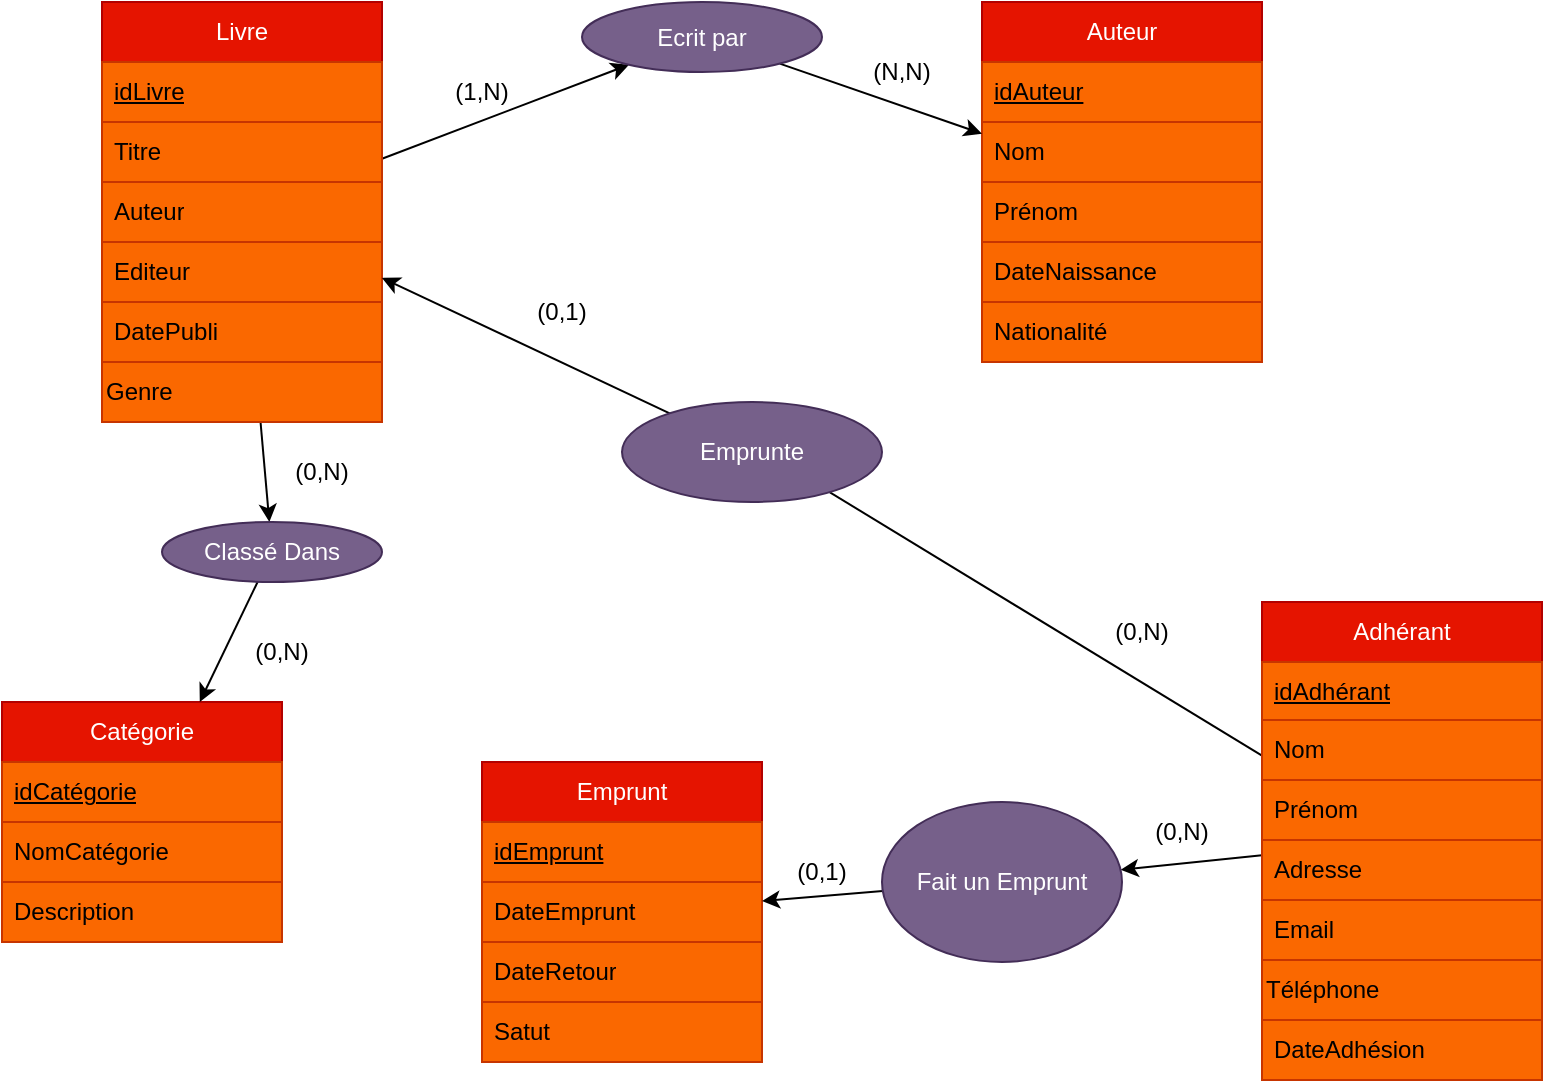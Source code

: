 <mxfile>
    <diagram id="7axsPnlPVa7PNhzHj1en" name="Page-1">
        <mxGraphModel dx="1179" dy="662" grid="1" gridSize="10" guides="1" tooltips="1" connect="1" arrows="1" fold="1" page="1" pageScale="1" pageWidth="850" pageHeight="1100" background="none" math="0" shadow="0">
            <root>
                <mxCell id="0"/>
                <mxCell id="1" parent="0"/>
                <mxCell id="40" style="edgeStyle=none;html=1;" edge="1" parent="1" source="3" target="38">
                    <mxGeometry relative="1" as="geometry"/>
                </mxCell>
                <mxCell id="44" style="edgeStyle=none;html=1;" edge="1" parent="1" source="3" target="43">
                    <mxGeometry relative="1" as="geometry"/>
                </mxCell>
                <mxCell id="3" value="Livre" style="swimlane;fontStyle=0;childLayout=stackLayout;horizontal=1;startSize=30;horizontalStack=0;resizeParent=1;resizeParentMax=0;resizeLast=0;collapsible=1;marginBottom=0;whiteSpace=wrap;html=1;fillColor=#e51400;fontColor=#ffffff;strokeColor=#B20000;" vertex="1" parent="1">
                    <mxGeometry x="110" y="60" width="140" height="210" as="geometry"/>
                </mxCell>
                <mxCell id="4" value="&lt;u&gt;idLivre&lt;/u&gt;" style="text;strokeColor=#C73500;fillColor=#fa6800;align=left;verticalAlign=middle;spacingLeft=4;spacingRight=4;overflow=hidden;points=[[0,0.5],[1,0.5]];portConstraint=eastwest;rotatable=0;whiteSpace=wrap;html=1;fontColor=#000000;" vertex="1" parent="3">
                    <mxGeometry y="30" width="140" height="30" as="geometry"/>
                </mxCell>
                <mxCell id="5" value="Titre&lt;br&gt;" style="text;strokeColor=#C73500;fillColor=#fa6800;align=left;verticalAlign=middle;spacingLeft=4;spacingRight=4;overflow=hidden;points=[[0,0.5],[1,0.5]];portConstraint=eastwest;rotatable=0;whiteSpace=wrap;html=1;fontColor=#000000;" vertex="1" parent="3">
                    <mxGeometry y="60" width="140" height="30" as="geometry"/>
                </mxCell>
                <mxCell id="6" value="Auteur" style="text;strokeColor=#C73500;fillColor=#fa6800;align=left;verticalAlign=middle;spacingLeft=4;spacingRight=4;overflow=hidden;points=[[0,0.5],[1,0.5]];portConstraint=eastwest;rotatable=0;whiteSpace=wrap;html=1;fontColor=#000000;" vertex="1" parent="3">
                    <mxGeometry y="90" width="140" height="30" as="geometry"/>
                </mxCell>
                <mxCell id="7" value="Editeur" style="text;strokeColor=#C73500;fillColor=#fa6800;align=left;verticalAlign=middle;spacingLeft=4;spacingRight=4;overflow=hidden;points=[[0,0.5],[1,0.5]];portConstraint=eastwest;rotatable=0;whiteSpace=wrap;html=1;fontColor=#000000;" vertex="1" parent="3">
                    <mxGeometry y="120" width="140" height="30" as="geometry"/>
                </mxCell>
                <mxCell id="8" value="DatePubli" style="text;strokeColor=#C73500;fillColor=#fa6800;align=left;verticalAlign=middle;spacingLeft=4;spacingRight=4;overflow=hidden;points=[[0,0.5],[1,0.5]];portConstraint=eastwest;rotatable=0;whiteSpace=wrap;html=1;fontColor=#000000;" vertex="1" parent="3">
                    <mxGeometry y="150" width="140" height="30" as="geometry"/>
                </mxCell>
                <mxCell id="9" value="Genre" style="text;strokeColor=#C73500;align=left;fillColor=#fa6800;html=1;verticalAlign=middle;whiteSpace=wrap;rounded=0;fontColor=#000000;" vertex="1" parent="3">
                    <mxGeometry y="180" width="140" height="30" as="geometry"/>
                </mxCell>
                <mxCell id="11" value="Auteur" style="swimlane;fontStyle=0;childLayout=stackLayout;horizontal=1;startSize=30;horizontalStack=0;resizeParent=1;resizeParentMax=0;resizeLast=0;collapsible=1;marginBottom=0;whiteSpace=wrap;html=1;fillColor=#e51400;strokeColor=#B20000;fontColor=#ffffff;" vertex="1" parent="1">
                    <mxGeometry x="550" y="60" width="140" height="180" as="geometry"/>
                </mxCell>
                <mxCell id="12" value="&lt;u&gt;idAuteur&lt;/u&gt;" style="text;strokeColor=#C73500;fillColor=#fa6800;align=left;verticalAlign=middle;spacingLeft=4;spacingRight=4;overflow=hidden;points=[[0,0.5],[1,0.5]];portConstraint=eastwest;rotatable=0;whiteSpace=wrap;html=1;fontColor=#000000;" vertex="1" parent="11">
                    <mxGeometry y="30" width="140" height="30" as="geometry"/>
                </mxCell>
                <mxCell id="13" value="Nom" style="text;strokeColor=#C73500;fillColor=#fa6800;align=left;verticalAlign=middle;spacingLeft=4;spacingRight=4;overflow=hidden;points=[[0,0.5],[1,0.5]];portConstraint=eastwest;rotatable=0;whiteSpace=wrap;html=1;fontColor=#000000;" vertex="1" parent="11">
                    <mxGeometry y="60" width="140" height="30" as="geometry"/>
                </mxCell>
                <mxCell id="14" value="Prénom" style="text;strokeColor=#C73500;fillColor=#fa6800;align=left;verticalAlign=middle;spacingLeft=4;spacingRight=4;overflow=hidden;points=[[0,0.5],[1,0.5]];portConstraint=eastwest;rotatable=0;whiteSpace=wrap;html=1;fontColor=#000000;" vertex="1" parent="11">
                    <mxGeometry y="90" width="140" height="30" as="geometry"/>
                </mxCell>
                <mxCell id="15" value="DateNaissance" style="text;strokeColor=#C73500;fillColor=#fa6800;align=left;verticalAlign=middle;spacingLeft=4;spacingRight=4;overflow=hidden;points=[[0,0.5],[1,0.5]];portConstraint=eastwest;rotatable=0;whiteSpace=wrap;html=1;fontColor=#000000;" vertex="1" parent="11">
                    <mxGeometry y="120" width="140" height="30" as="geometry"/>
                </mxCell>
                <mxCell id="16" value="Nationalité" style="text;strokeColor=#C73500;fillColor=#fa6800;align=left;verticalAlign=middle;spacingLeft=4;spacingRight=4;overflow=hidden;points=[[0,0.5],[1,0.5]];portConstraint=eastwest;rotatable=0;whiteSpace=wrap;html=1;fontColor=#000000;" vertex="1" parent="11">
                    <mxGeometry y="150" width="140" height="30" as="geometry"/>
                </mxCell>
                <mxCell id="49" style="edgeStyle=none;html=1;entryX=0.545;entryY=0.5;entryDx=0;entryDy=0;entryPerimeter=0;" edge="1" parent="1" source="18" target="48">
                    <mxGeometry relative="1" as="geometry"/>
                </mxCell>
                <mxCell id="52" style="edgeStyle=none;html=1;" edge="1" parent="1" source="18" target="51">
                    <mxGeometry relative="1" as="geometry"/>
                </mxCell>
                <mxCell id="18" value="Adhérant" style="swimlane;fontStyle=0;childLayout=stackLayout;horizontal=1;startSize=30;horizontalStack=0;resizeParent=1;resizeParentMax=0;resizeLast=0;collapsible=1;marginBottom=0;whiteSpace=wrap;html=1;fillColor=#e51400;fontColor=#ffffff;strokeColor=#B20000;" vertex="1" parent="1">
                    <mxGeometry x="690" y="360" width="140" height="239" as="geometry"/>
                </mxCell>
                <mxCell id="19" value="&lt;u&gt;idAdhérant&lt;/u&gt;" style="text;strokeColor=#C73500;fillColor=#fa6800;align=left;verticalAlign=middle;spacingLeft=4;spacingRight=4;overflow=hidden;points=[[0,0.5],[1,0.5]];portConstraint=eastwest;rotatable=0;whiteSpace=wrap;html=1;fontColor=#000000;" vertex="1" parent="18">
                    <mxGeometry y="30" width="140" height="29" as="geometry"/>
                </mxCell>
                <mxCell id="20" value="Nom" style="text;strokeColor=#C73500;fillColor=#fa6800;align=left;verticalAlign=middle;spacingLeft=4;spacingRight=4;overflow=hidden;points=[[0,0.5],[1,0.5]];portConstraint=eastwest;rotatable=0;whiteSpace=wrap;html=1;fontColor=#000000;" vertex="1" parent="18">
                    <mxGeometry y="59" width="140" height="30" as="geometry"/>
                </mxCell>
                <mxCell id="21" value="Prénom" style="text;strokeColor=#C73500;fillColor=#fa6800;align=left;verticalAlign=middle;spacingLeft=4;spacingRight=4;overflow=hidden;points=[[0,0.5],[1,0.5]];portConstraint=eastwest;rotatable=0;whiteSpace=wrap;html=1;fontColor=#000000;" vertex="1" parent="18">
                    <mxGeometry y="89" width="140" height="30" as="geometry"/>
                </mxCell>
                <mxCell id="22" value="Adresse" style="text;strokeColor=#C73500;fillColor=#fa6800;align=left;verticalAlign=middle;spacingLeft=4;spacingRight=4;overflow=hidden;points=[[0,0.5],[1,0.5]];portConstraint=eastwest;rotatable=0;whiteSpace=wrap;html=1;fontColor=#000000;" vertex="1" parent="18">
                    <mxGeometry y="119" width="140" height="30" as="geometry"/>
                </mxCell>
                <mxCell id="23" value="Email" style="text;strokeColor=#C73500;fillColor=#fa6800;align=left;verticalAlign=middle;spacingLeft=4;spacingRight=4;overflow=hidden;points=[[0,0.5],[1,0.5]];portConstraint=eastwest;rotatable=0;whiteSpace=wrap;html=1;fontColor=#000000;" vertex="1" parent="18">
                    <mxGeometry y="149" width="140" height="30" as="geometry"/>
                </mxCell>
                <mxCell id="24" value="Téléphone" style="text;strokeColor=#C73500;align=left;fillColor=#fa6800;html=1;verticalAlign=middle;whiteSpace=wrap;rounded=0;fontColor=#000000;" vertex="1" parent="18">
                    <mxGeometry y="179" width="140" height="30" as="geometry"/>
                </mxCell>
                <mxCell id="25" value="DateAdhésion" style="text;strokeColor=#C73500;fillColor=#fa6800;align=left;verticalAlign=middle;spacingLeft=4;spacingRight=4;overflow=hidden;points=[[0,0.5],[1,0.5]];portConstraint=eastwest;rotatable=0;whiteSpace=wrap;html=1;fontColor=#000000;" vertex="1" parent="18">
                    <mxGeometry y="209" width="140" height="30" as="geometry"/>
                </mxCell>
                <mxCell id="26" value="Emprunt" style="swimlane;fontStyle=0;childLayout=stackLayout;horizontal=1;startSize=30;horizontalStack=0;resizeParent=1;resizeParentMax=0;resizeLast=0;collapsible=1;marginBottom=0;whiteSpace=wrap;html=1;fillColor=#e51400;fontColor=#ffffff;strokeColor=#B20000;" vertex="1" parent="1">
                    <mxGeometry x="300" y="440" width="140" height="150" as="geometry"/>
                </mxCell>
                <mxCell id="27" value="&lt;u&gt;idEmprunt&lt;/u&gt;" style="text;strokeColor=#C73500;fillColor=#fa6800;align=left;verticalAlign=middle;spacingLeft=4;spacingRight=4;overflow=hidden;points=[[0,0.5],[1,0.5]];portConstraint=eastwest;rotatable=0;whiteSpace=wrap;html=1;fontColor=#000000;" vertex="1" parent="26">
                    <mxGeometry y="30" width="140" height="30" as="geometry"/>
                </mxCell>
                <mxCell id="28" value="DateEmprunt" style="text;strokeColor=#C73500;fillColor=#fa6800;align=left;verticalAlign=middle;spacingLeft=4;spacingRight=4;overflow=hidden;points=[[0,0.5],[1,0.5]];portConstraint=eastwest;rotatable=0;whiteSpace=wrap;html=1;fontColor=#000000;" vertex="1" parent="26">
                    <mxGeometry y="60" width="140" height="30" as="geometry"/>
                </mxCell>
                <mxCell id="29" value="DateRetour" style="text;strokeColor=#C73500;fillColor=#fa6800;align=left;verticalAlign=middle;spacingLeft=4;spacingRight=4;overflow=hidden;points=[[0,0.5],[1,0.5]];portConstraint=eastwest;rotatable=0;whiteSpace=wrap;html=1;fontColor=#000000;" vertex="1" parent="26">
                    <mxGeometry y="90" width="140" height="30" as="geometry"/>
                </mxCell>
                <mxCell id="30" value="Satut" style="text;strokeColor=#C73500;fillColor=#fa6800;align=left;verticalAlign=middle;spacingLeft=4;spacingRight=4;overflow=hidden;points=[[0,0.5],[1,0.5]];portConstraint=eastwest;rotatable=0;whiteSpace=wrap;html=1;fontColor=#000000;" vertex="1" parent="26">
                    <mxGeometry y="120" width="140" height="30" as="geometry"/>
                </mxCell>
                <mxCell id="33" value="Catégorie" style="swimlane;fontStyle=0;childLayout=stackLayout;horizontal=1;startSize=30;horizontalStack=0;resizeParent=1;resizeParentMax=0;resizeLast=0;collapsible=1;marginBottom=0;whiteSpace=wrap;html=1;fillColor=#e51400;fontColor=#ffffff;strokeColor=#B20000;" vertex="1" parent="1">
                    <mxGeometry x="60" y="410" width="140" height="120" as="geometry"/>
                </mxCell>
                <mxCell id="34" value="&lt;u&gt;idCatégorie&lt;/u&gt;" style="text;strokeColor=#C73500;fillColor=#fa6800;align=left;verticalAlign=middle;spacingLeft=4;spacingRight=4;overflow=hidden;points=[[0,0.5],[1,0.5]];portConstraint=eastwest;rotatable=0;whiteSpace=wrap;html=1;fontColor=#000000;" vertex="1" parent="33">
                    <mxGeometry y="30" width="140" height="30" as="geometry"/>
                </mxCell>
                <mxCell id="35" value="NomCatégorie" style="text;strokeColor=#C73500;fillColor=#fa6800;align=left;verticalAlign=middle;spacingLeft=4;spacingRight=4;overflow=hidden;points=[[0,0.5],[1,0.5]];portConstraint=eastwest;rotatable=0;whiteSpace=wrap;html=1;fontColor=#000000;" vertex="1" parent="33">
                    <mxGeometry y="60" width="140" height="30" as="geometry"/>
                </mxCell>
                <mxCell id="36" value="Description" style="text;strokeColor=#C73500;fillColor=#fa6800;align=left;verticalAlign=middle;spacingLeft=4;spacingRight=4;overflow=hidden;points=[[0,0.5],[1,0.5]];portConstraint=eastwest;rotatable=0;whiteSpace=wrap;html=1;fontColor=#000000;" vertex="1" parent="33">
                    <mxGeometry y="90" width="140" height="30" as="geometry"/>
                </mxCell>
                <mxCell id="39" style="edgeStyle=none;html=1;" edge="1" parent="1" source="38" target="11">
                    <mxGeometry relative="1" as="geometry"/>
                </mxCell>
                <mxCell id="38" value="Ecrit par" style="ellipse;whiteSpace=wrap;html=1;fillColor=#76608a;fontColor=#ffffff;strokeColor=#432D57;" vertex="1" parent="1">
                    <mxGeometry x="350" y="60" width="120" height="35" as="geometry"/>
                </mxCell>
                <mxCell id="41" value="(1,N)" style="text;html=1;strokeColor=none;fillColor=none;align=center;verticalAlign=middle;whiteSpace=wrap;rounded=0;" vertex="1" parent="1">
                    <mxGeometry x="270" y="90" width="60" height="30" as="geometry"/>
                </mxCell>
                <mxCell id="42" value="(N,N)" style="text;html=1;strokeColor=none;fillColor=none;align=center;verticalAlign=middle;whiteSpace=wrap;rounded=0;" vertex="1" parent="1">
                    <mxGeometry x="480" y="80" width="60" height="30" as="geometry"/>
                </mxCell>
                <mxCell id="45" style="edgeStyle=none;html=1;" edge="1" parent="1" source="43" target="33">
                    <mxGeometry relative="1" as="geometry"/>
                </mxCell>
                <mxCell id="43" value="Classé Dans" style="ellipse;whiteSpace=wrap;html=1;fillColor=#76608a;fontColor=#ffffff;strokeColor=#432D57;" vertex="1" parent="1">
                    <mxGeometry x="140" y="320" width="110" height="30" as="geometry"/>
                </mxCell>
                <mxCell id="46" value="(0,N)" style="text;html=1;strokeColor=none;fillColor=none;align=center;verticalAlign=middle;whiteSpace=wrap;rounded=0;" vertex="1" parent="1">
                    <mxGeometry x="190" y="280" width="60" height="30" as="geometry"/>
                </mxCell>
                <mxCell id="47" value="(0,N)" style="text;html=1;strokeColor=none;fillColor=none;align=center;verticalAlign=middle;whiteSpace=wrap;rounded=0;" vertex="1" parent="1">
                    <mxGeometry x="170" y="370" width="60" height="30" as="geometry"/>
                </mxCell>
                <mxCell id="50" style="edgeStyle=none;html=1;" edge="1" parent="1" source="48" target="3">
                    <mxGeometry relative="1" as="geometry"/>
                </mxCell>
                <mxCell id="48" value="Emprunte" style="ellipse;whiteSpace=wrap;html=1;fillColor=#76608a;fontColor=#ffffff;strokeColor=#432D57;" vertex="1" parent="1">
                    <mxGeometry x="370" y="260" width="130" height="50" as="geometry"/>
                </mxCell>
                <mxCell id="53" style="edgeStyle=none;html=1;" edge="1" parent="1" source="51" target="26">
                    <mxGeometry relative="1" as="geometry"/>
                </mxCell>
                <mxCell id="51" value="Fait un Emprunt" style="ellipse;whiteSpace=wrap;html=1;fillColor=#76608a;fontColor=#ffffff;strokeColor=#432D57;" vertex="1" parent="1">
                    <mxGeometry x="500" y="460" width="120" height="80" as="geometry"/>
                </mxCell>
                <mxCell id="54" value="(0,N)" style="text;html=1;strokeColor=none;fillColor=none;align=center;verticalAlign=middle;whiteSpace=wrap;rounded=0;" vertex="1" parent="1">
                    <mxGeometry x="600" y="360" width="60" height="30" as="geometry"/>
                </mxCell>
                <mxCell id="55" value="(0,1)" style="text;html=1;strokeColor=none;fillColor=none;align=center;verticalAlign=middle;whiteSpace=wrap;rounded=0;" vertex="1" parent="1">
                    <mxGeometry x="310" y="200" width="60" height="30" as="geometry"/>
                </mxCell>
                <mxCell id="57" value="(0,N)" style="text;html=1;strokeColor=none;fillColor=none;align=center;verticalAlign=middle;whiteSpace=wrap;rounded=0;" vertex="1" parent="1">
                    <mxGeometry x="620" y="460" width="60" height="30" as="geometry"/>
                </mxCell>
                <mxCell id="58" value="(0,1)" style="text;html=1;strokeColor=none;fillColor=none;align=center;verticalAlign=middle;whiteSpace=wrap;rounded=0;" vertex="1" parent="1">
                    <mxGeometry x="440" y="480" width="60" height="30" as="geometry"/>
                </mxCell>
            </root>
        </mxGraphModel>
    </diagram>
</mxfile>